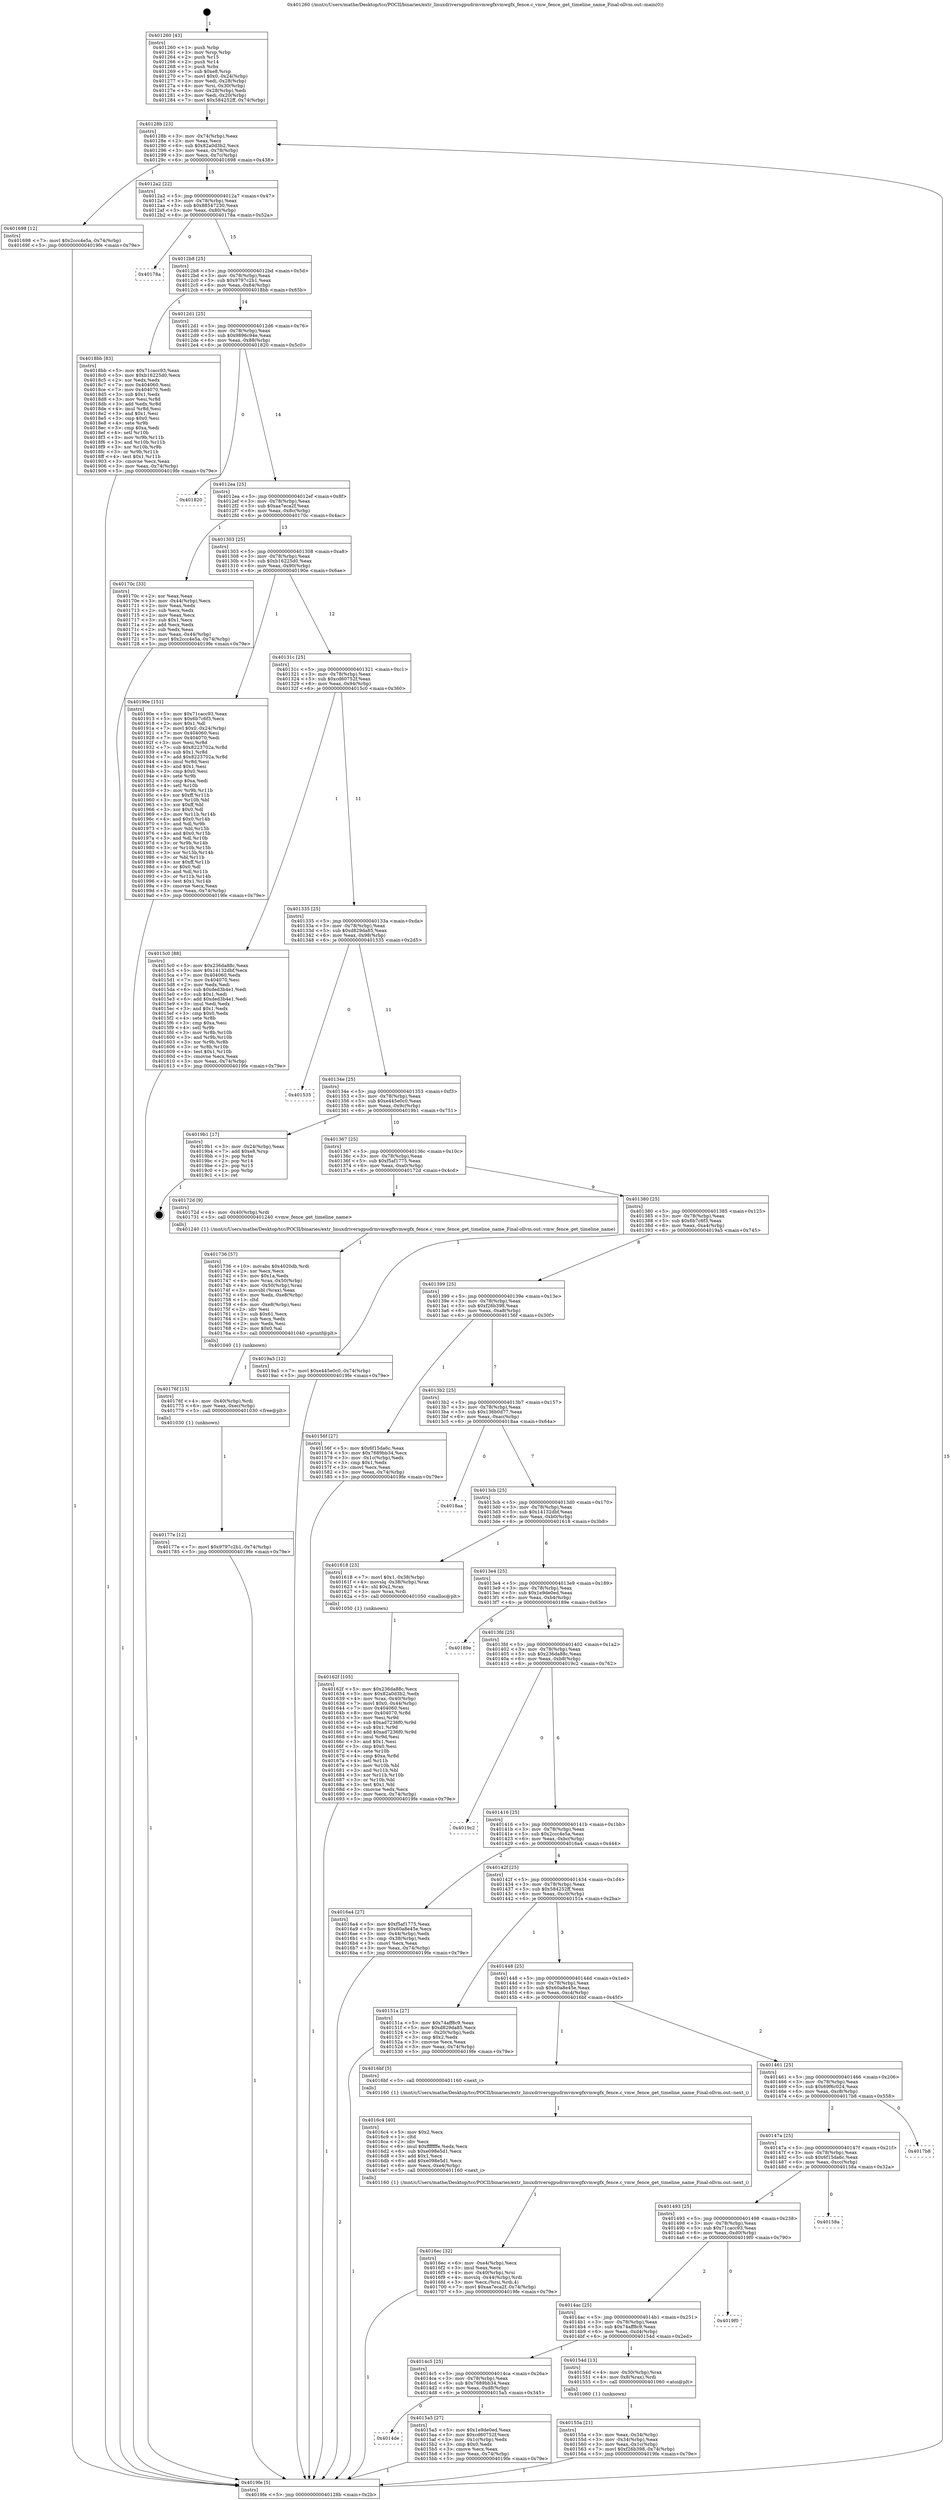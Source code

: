 digraph "0x401260" {
  label = "0x401260 (/mnt/c/Users/mathe/Desktop/tcc/POCII/binaries/extr_linuxdriversgpudrmvmwgfxvmwgfx_fence.c_vmw_fence_get_timeline_name_Final-ollvm.out::main(0))"
  labelloc = "t"
  node[shape=record]

  Entry [label="",width=0.3,height=0.3,shape=circle,fillcolor=black,style=filled]
  "0x40128b" [label="{
     0x40128b [23]\l
     | [instrs]\l
     &nbsp;&nbsp;0x40128b \<+3\>: mov -0x74(%rbp),%eax\l
     &nbsp;&nbsp;0x40128e \<+2\>: mov %eax,%ecx\l
     &nbsp;&nbsp;0x401290 \<+6\>: sub $0x82a0d3b2,%ecx\l
     &nbsp;&nbsp;0x401296 \<+3\>: mov %eax,-0x78(%rbp)\l
     &nbsp;&nbsp;0x401299 \<+3\>: mov %ecx,-0x7c(%rbp)\l
     &nbsp;&nbsp;0x40129c \<+6\>: je 0000000000401698 \<main+0x438\>\l
  }"]
  "0x401698" [label="{
     0x401698 [12]\l
     | [instrs]\l
     &nbsp;&nbsp;0x401698 \<+7\>: movl $0x2ccc4e5a,-0x74(%rbp)\l
     &nbsp;&nbsp;0x40169f \<+5\>: jmp 00000000004019fe \<main+0x79e\>\l
  }"]
  "0x4012a2" [label="{
     0x4012a2 [22]\l
     | [instrs]\l
     &nbsp;&nbsp;0x4012a2 \<+5\>: jmp 00000000004012a7 \<main+0x47\>\l
     &nbsp;&nbsp;0x4012a7 \<+3\>: mov -0x78(%rbp),%eax\l
     &nbsp;&nbsp;0x4012aa \<+5\>: sub $0x88547230,%eax\l
     &nbsp;&nbsp;0x4012af \<+3\>: mov %eax,-0x80(%rbp)\l
     &nbsp;&nbsp;0x4012b2 \<+6\>: je 000000000040178a \<main+0x52a\>\l
  }"]
  Exit [label="",width=0.3,height=0.3,shape=circle,fillcolor=black,style=filled,peripheries=2]
  "0x40178a" [label="{
     0x40178a\l
  }", style=dashed]
  "0x4012b8" [label="{
     0x4012b8 [25]\l
     | [instrs]\l
     &nbsp;&nbsp;0x4012b8 \<+5\>: jmp 00000000004012bd \<main+0x5d\>\l
     &nbsp;&nbsp;0x4012bd \<+3\>: mov -0x78(%rbp),%eax\l
     &nbsp;&nbsp;0x4012c0 \<+5\>: sub $0x9797c2b1,%eax\l
     &nbsp;&nbsp;0x4012c5 \<+6\>: mov %eax,-0x84(%rbp)\l
     &nbsp;&nbsp;0x4012cb \<+6\>: je 00000000004018bb \<main+0x65b\>\l
  }"]
  "0x40177e" [label="{
     0x40177e [12]\l
     | [instrs]\l
     &nbsp;&nbsp;0x40177e \<+7\>: movl $0x9797c2b1,-0x74(%rbp)\l
     &nbsp;&nbsp;0x401785 \<+5\>: jmp 00000000004019fe \<main+0x79e\>\l
  }"]
  "0x4018bb" [label="{
     0x4018bb [83]\l
     | [instrs]\l
     &nbsp;&nbsp;0x4018bb \<+5\>: mov $0x71cacc93,%eax\l
     &nbsp;&nbsp;0x4018c0 \<+5\>: mov $0xb16225d0,%ecx\l
     &nbsp;&nbsp;0x4018c5 \<+2\>: xor %edx,%edx\l
     &nbsp;&nbsp;0x4018c7 \<+7\>: mov 0x404060,%esi\l
     &nbsp;&nbsp;0x4018ce \<+7\>: mov 0x404070,%edi\l
     &nbsp;&nbsp;0x4018d5 \<+3\>: sub $0x1,%edx\l
     &nbsp;&nbsp;0x4018d8 \<+3\>: mov %esi,%r8d\l
     &nbsp;&nbsp;0x4018db \<+3\>: add %edx,%r8d\l
     &nbsp;&nbsp;0x4018de \<+4\>: imul %r8d,%esi\l
     &nbsp;&nbsp;0x4018e2 \<+3\>: and $0x1,%esi\l
     &nbsp;&nbsp;0x4018e5 \<+3\>: cmp $0x0,%esi\l
     &nbsp;&nbsp;0x4018e8 \<+4\>: sete %r9b\l
     &nbsp;&nbsp;0x4018ec \<+3\>: cmp $0xa,%edi\l
     &nbsp;&nbsp;0x4018ef \<+4\>: setl %r10b\l
     &nbsp;&nbsp;0x4018f3 \<+3\>: mov %r9b,%r11b\l
     &nbsp;&nbsp;0x4018f6 \<+3\>: and %r10b,%r11b\l
     &nbsp;&nbsp;0x4018f9 \<+3\>: xor %r10b,%r9b\l
     &nbsp;&nbsp;0x4018fc \<+3\>: or %r9b,%r11b\l
     &nbsp;&nbsp;0x4018ff \<+4\>: test $0x1,%r11b\l
     &nbsp;&nbsp;0x401903 \<+3\>: cmovne %ecx,%eax\l
     &nbsp;&nbsp;0x401906 \<+3\>: mov %eax,-0x74(%rbp)\l
     &nbsp;&nbsp;0x401909 \<+5\>: jmp 00000000004019fe \<main+0x79e\>\l
  }"]
  "0x4012d1" [label="{
     0x4012d1 [25]\l
     | [instrs]\l
     &nbsp;&nbsp;0x4012d1 \<+5\>: jmp 00000000004012d6 \<main+0x76\>\l
     &nbsp;&nbsp;0x4012d6 \<+3\>: mov -0x78(%rbp),%eax\l
     &nbsp;&nbsp;0x4012d9 \<+5\>: sub $0x9896c94e,%eax\l
     &nbsp;&nbsp;0x4012de \<+6\>: mov %eax,-0x88(%rbp)\l
     &nbsp;&nbsp;0x4012e4 \<+6\>: je 0000000000401820 \<main+0x5c0\>\l
  }"]
  "0x40176f" [label="{
     0x40176f [15]\l
     | [instrs]\l
     &nbsp;&nbsp;0x40176f \<+4\>: mov -0x40(%rbp),%rdi\l
     &nbsp;&nbsp;0x401773 \<+6\>: mov %eax,-0xec(%rbp)\l
     &nbsp;&nbsp;0x401779 \<+5\>: call 0000000000401030 \<free@plt\>\l
     | [calls]\l
     &nbsp;&nbsp;0x401030 \{1\} (unknown)\l
  }"]
  "0x401820" [label="{
     0x401820\l
  }", style=dashed]
  "0x4012ea" [label="{
     0x4012ea [25]\l
     | [instrs]\l
     &nbsp;&nbsp;0x4012ea \<+5\>: jmp 00000000004012ef \<main+0x8f\>\l
     &nbsp;&nbsp;0x4012ef \<+3\>: mov -0x78(%rbp),%eax\l
     &nbsp;&nbsp;0x4012f2 \<+5\>: sub $0xaa7eca2f,%eax\l
     &nbsp;&nbsp;0x4012f7 \<+6\>: mov %eax,-0x8c(%rbp)\l
     &nbsp;&nbsp;0x4012fd \<+6\>: je 000000000040170c \<main+0x4ac\>\l
  }"]
  "0x401736" [label="{
     0x401736 [57]\l
     | [instrs]\l
     &nbsp;&nbsp;0x401736 \<+10\>: movabs $0x4020db,%rdi\l
     &nbsp;&nbsp;0x401740 \<+2\>: xor %ecx,%ecx\l
     &nbsp;&nbsp;0x401742 \<+5\>: mov $0x1a,%edx\l
     &nbsp;&nbsp;0x401747 \<+4\>: mov %rax,-0x50(%rbp)\l
     &nbsp;&nbsp;0x40174b \<+4\>: mov -0x50(%rbp),%rax\l
     &nbsp;&nbsp;0x40174f \<+3\>: movsbl (%rax),%eax\l
     &nbsp;&nbsp;0x401752 \<+6\>: mov %edx,-0xe8(%rbp)\l
     &nbsp;&nbsp;0x401758 \<+1\>: cltd\l
     &nbsp;&nbsp;0x401759 \<+6\>: mov -0xe8(%rbp),%esi\l
     &nbsp;&nbsp;0x40175f \<+2\>: idiv %esi\l
     &nbsp;&nbsp;0x401761 \<+3\>: sub $0x61,%ecx\l
     &nbsp;&nbsp;0x401764 \<+2\>: sub %ecx,%edx\l
     &nbsp;&nbsp;0x401766 \<+2\>: mov %edx,%esi\l
     &nbsp;&nbsp;0x401768 \<+2\>: mov $0x0,%al\l
     &nbsp;&nbsp;0x40176a \<+5\>: call 0000000000401040 \<printf@plt\>\l
     | [calls]\l
     &nbsp;&nbsp;0x401040 \{1\} (unknown)\l
  }"]
  "0x40170c" [label="{
     0x40170c [33]\l
     | [instrs]\l
     &nbsp;&nbsp;0x40170c \<+2\>: xor %eax,%eax\l
     &nbsp;&nbsp;0x40170e \<+3\>: mov -0x44(%rbp),%ecx\l
     &nbsp;&nbsp;0x401711 \<+2\>: mov %eax,%edx\l
     &nbsp;&nbsp;0x401713 \<+2\>: sub %ecx,%edx\l
     &nbsp;&nbsp;0x401715 \<+2\>: mov %eax,%ecx\l
     &nbsp;&nbsp;0x401717 \<+3\>: sub $0x1,%ecx\l
     &nbsp;&nbsp;0x40171a \<+2\>: add %ecx,%edx\l
     &nbsp;&nbsp;0x40171c \<+2\>: sub %edx,%eax\l
     &nbsp;&nbsp;0x40171e \<+3\>: mov %eax,-0x44(%rbp)\l
     &nbsp;&nbsp;0x401721 \<+7\>: movl $0x2ccc4e5a,-0x74(%rbp)\l
     &nbsp;&nbsp;0x401728 \<+5\>: jmp 00000000004019fe \<main+0x79e\>\l
  }"]
  "0x401303" [label="{
     0x401303 [25]\l
     | [instrs]\l
     &nbsp;&nbsp;0x401303 \<+5\>: jmp 0000000000401308 \<main+0xa8\>\l
     &nbsp;&nbsp;0x401308 \<+3\>: mov -0x78(%rbp),%eax\l
     &nbsp;&nbsp;0x40130b \<+5\>: sub $0xb16225d0,%eax\l
     &nbsp;&nbsp;0x401310 \<+6\>: mov %eax,-0x90(%rbp)\l
     &nbsp;&nbsp;0x401316 \<+6\>: je 000000000040190e \<main+0x6ae\>\l
  }"]
  "0x4016ec" [label="{
     0x4016ec [32]\l
     | [instrs]\l
     &nbsp;&nbsp;0x4016ec \<+6\>: mov -0xe4(%rbp),%ecx\l
     &nbsp;&nbsp;0x4016f2 \<+3\>: imul %eax,%ecx\l
     &nbsp;&nbsp;0x4016f5 \<+4\>: mov -0x40(%rbp),%rsi\l
     &nbsp;&nbsp;0x4016f9 \<+4\>: movslq -0x44(%rbp),%rdi\l
     &nbsp;&nbsp;0x4016fd \<+3\>: mov %ecx,(%rsi,%rdi,4)\l
     &nbsp;&nbsp;0x401700 \<+7\>: movl $0xaa7eca2f,-0x74(%rbp)\l
     &nbsp;&nbsp;0x401707 \<+5\>: jmp 00000000004019fe \<main+0x79e\>\l
  }"]
  "0x40190e" [label="{
     0x40190e [151]\l
     | [instrs]\l
     &nbsp;&nbsp;0x40190e \<+5\>: mov $0x71cacc93,%eax\l
     &nbsp;&nbsp;0x401913 \<+5\>: mov $0x6b7c6f3,%ecx\l
     &nbsp;&nbsp;0x401918 \<+2\>: mov $0x1,%dl\l
     &nbsp;&nbsp;0x40191a \<+7\>: movl $0x0,-0x24(%rbp)\l
     &nbsp;&nbsp;0x401921 \<+7\>: mov 0x404060,%esi\l
     &nbsp;&nbsp;0x401928 \<+7\>: mov 0x404070,%edi\l
     &nbsp;&nbsp;0x40192f \<+3\>: mov %esi,%r8d\l
     &nbsp;&nbsp;0x401932 \<+7\>: sub $0x8223702a,%r8d\l
     &nbsp;&nbsp;0x401939 \<+4\>: sub $0x1,%r8d\l
     &nbsp;&nbsp;0x40193d \<+7\>: add $0x8223702a,%r8d\l
     &nbsp;&nbsp;0x401944 \<+4\>: imul %r8d,%esi\l
     &nbsp;&nbsp;0x401948 \<+3\>: and $0x1,%esi\l
     &nbsp;&nbsp;0x40194b \<+3\>: cmp $0x0,%esi\l
     &nbsp;&nbsp;0x40194e \<+4\>: sete %r9b\l
     &nbsp;&nbsp;0x401952 \<+3\>: cmp $0xa,%edi\l
     &nbsp;&nbsp;0x401955 \<+4\>: setl %r10b\l
     &nbsp;&nbsp;0x401959 \<+3\>: mov %r9b,%r11b\l
     &nbsp;&nbsp;0x40195c \<+4\>: xor $0xff,%r11b\l
     &nbsp;&nbsp;0x401960 \<+3\>: mov %r10b,%bl\l
     &nbsp;&nbsp;0x401963 \<+3\>: xor $0xff,%bl\l
     &nbsp;&nbsp;0x401966 \<+3\>: xor $0x0,%dl\l
     &nbsp;&nbsp;0x401969 \<+3\>: mov %r11b,%r14b\l
     &nbsp;&nbsp;0x40196c \<+4\>: and $0x0,%r14b\l
     &nbsp;&nbsp;0x401970 \<+3\>: and %dl,%r9b\l
     &nbsp;&nbsp;0x401973 \<+3\>: mov %bl,%r15b\l
     &nbsp;&nbsp;0x401976 \<+4\>: and $0x0,%r15b\l
     &nbsp;&nbsp;0x40197a \<+3\>: and %dl,%r10b\l
     &nbsp;&nbsp;0x40197d \<+3\>: or %r9b,%r14b\l
     &nbsp;&nbsp;0x401980 \<+3\>: or %r10b,%r15b\l
     &nbsp;&nbsp;0x401983 \<+3\>: xor %r15b,%r14b\l
     &nbsp;&nbsp;0x401986 \<+3\>: or %bl,%r11b\l
     &nbsp;&nbsp;0x401989 \<+4\>: xor $0xff,%r11b\l
     &nbsp;&nbsp;0x40198d \<+3\>: or $0x0,%dl\l
     &nbsp;&nbsp;0x401990 \<+3\>: and %dl,%r11b\l
     &nbsp;&nbsp;0x401993 \<+3\>: or %r11b,%r14b\l
     &nbsp;&nbsp;0x401996 \<+4\>: test $0x1,%r14b\l
     &nbsp;&nbsp;0x40199a \<+3\>: cmovne %ecx,%eax\l
     &nbsp;&nbsp;0x40199d \<+3\>: mov %eax,-0x74(%rbp)\l
     &nbsp;&nbsp;0x4019a0 \<+5\>: jmp 00000000004019fe \<main+0x79e\>\l
  }"]
  "0x40131c" [label="{
     0x40131c [25]\l
     | [instrs]\l
     &nbsp;&nbsp;0x40131c \<+5\>: jmp 0000000000401321 \<main+0xc1\>\l
     &nbsp;&nbsp;0x401321 \<+3\>: mov -0x78(%rbp),%eax\l
     &nbsp;&nbsp;0x401324 \<+5\>: sub $0xcd60752f,%eax\l
     &nbsp;&nbsp;0x401329 \<+6\>: mov %eax,-0x94(%rbp)\l
     &nbsp;&nbsp;0x40132f \<+6\>: je 00000000004015c0 \<main+0x360\>\l
  }"]
  "0x4016c4" [label="{
     0x4016c4 [40]\l
     | [instrs]\l
     &nbsp;&nbsp;0x4016c4 \<+5\>: mov $0x2,%ecx\l
     &nbsp;&nbsp;0x4016c9 \<+1\>: cltd\l
     &nbsp;&nbsp;0x4016ca \<+2\>: idiv %ecx\l
     &nbsp;&nbsp;0x4016cc \<+6\>: imul $0xfffffffe,%edx,%ecx\l
     &nbsp;&nbsp;0x4016d2 \<+6\>: sub $0xe098e5d1,%ecx\l
     &nbsp;&nbsp;0x4016d8 \<+3\>: add $0x1,%ecx\l
     &nbsp;&nbsp;0x4016db \<+6\>: add $0xe098e5d1,%ecx\l
     &nbsp;&nbsp;0x4016e1 \<+6\>: mov %ecx,-0xe4(%rbp)\l
     &nbsp;&nbsp;0x4016e7 \<+5\>: call 0000000000401160 \<next_i\>\l
     | [calls]\l
     &nbsp;&nbsp;0x401160 \{1\} (/mnt/c/Users/mathe/Desktop/tcc/POCII/binaries/extr_linuxdriversgpudrmvmwgfxvmwgfx_fence.c_vmw_fence_get_timeline_name_Final-ollvm.out::next_i)\l
  }"]
  "0x4015c0" [label="{
     0x4015c0 [88]\l
     | [instrs]\l
     &nbsp;&nbsp;0x4015c0 \<+5\>: mov $0x236da88c,%eax\l
     &nbsp;&nbsp;0x4015c5 \<+5\>: mov $0x14132dbf,%ecx\l
     &nbsp;&nbsp;0x4015ca \<+7\>: mov 0x404060,%edx\l
     &nbsp;&nbsp;0x4015d1 \<+7\>: mov 0x404070,%esi\l
     &nbsp;&nbsp;0x4015d8 \<+2\>: mov %edx,%edi\l
     &nbsp;&nbsp;0x4015da \<+6\>: sub $0xded3b4e1,%edi\l
     &nbsp;&nbsp;0x4015e0 \<+3\>: sub $0x1,%edi\l
     &nbsp;&nbsp;0x4015e3 \<+6\>: add $0xded3b4e1,%edi\l
     &nbsp;&nbsp;0x4015e9 \<+3\>: imul %edi,%edx\l
     &nbsp;&nbsp;0x4015ec \<+3\>: and $0x1,%edx\l
     &nbsp;&nbsp;0x4015ef \<+3\>: cmp $0x0,%edx\l
     &nbsp;&nbsp;0x4015f2 \<+4\>: sete %r8b\l
     &nbsp;&nbsp;0x4015f6 \<+3\>: cmp $0xa,%esi\l
     &nbsp;&nbsp;0x4015f9 \<+4\>: setl %r9b\l
     &nbsp;&nbsp;0x4015fd \<+3\>: mov %r8b,%r10b\l
     &nbsp;&nbsp;0x401600 \<+3\>: and %r9b,%r10b\l
     &nbsp;&nbsp;0x401603 \<+3\>: xor %r9b,%r8b\l
     &nbsp;&nbsp;0x401606 \<+3\>: or %r8b,%r10b\l
     &nbsp;&nbsp;0x401609 \<+4\>: test $0x1,%r10b\l
     &nbsp;&nbsp;0x40160d \<+3\>: cmovne %ecx,%eax\l
     &nbsp;&nbsp;0x401610 \<+3\>: mov %eax,-0x74(%rbp)\l
     &nbsp;&nbsp;0x401613 \<+5\>: jmp 00000000004019fe \<main+0x79e\>\l
  }"]
  "0x401335" [label="{
     0x401335 [25]\l
     | [instrs]\l
     &nbsp;&nbsp;0x401335 \<+5\>: jmp 000000000040133a \<main+0xda\>\l
     &nbsp;&nbsp;0x40133a \<+3\>: mov -0x78(%rbp),%eax\l
     &nbsp;&nbsp;0x40133d \<+5\>: sub $0xd829da85,%eax\l
     &nbsp;&nbsp;0x401342 \<+6\>: mov %eax,-0x98(%rbp)\l
     &nbsp;&nbsp;0x401348 \<+6\>: je 0000000000401535 \<main+0x2d5\>\l
  }"]
  "0x40162f" [label="{
     0x40162f [105]\l
     | [instrs]\l
     &nbsp;&nbsp;0x40162f \<+5\>: mov $0x236da88c,%ecx\l
     &nbsp;&nbsp;0x401634 \<+5\>: mov $0x82a0d3b2,%edx\l
     &nbsp;&nbsp;0x401639 \<+4\>: mov %rax,-0x40(%rbp)\l
     &nbsp;&nbsp;0x40163d \<+7\>: movl $0x0,-0x44(%rbp)\l
     &nbsp;&nbsp;0x401644 \<+7\>: mov 0x404060,%esi\l
     &nbsp;&nbsp;0x40164b \<+8\>: mov 0x404070,%r8d\l
     &nbsp;&nbsp;0x401653 \<+3\>: mov %esi,%r9d\l
     &nbsp;&nbsp;0x401656 \<+7\>: sub $0xad7236f0,%r9d\l
     &nbsp;&nbsp;0x40165d \<+4\>: sub $0x1,%r9d\l
     &nbsp;&nbsp;0x401661 \<+7\>: add $0xad7236f0,%r9d\l
     &nbsp;&nbsp;0x401668 \<+4\>: imul %r9d,%esi\l
     &nbsp;&nbsp;0x40166c \<+3\>: and $0x1,%esi\l
     &nbsp;&nbsp;0x40166f \<+3\>: cmp $0x0,%esi\l
     &nbsp;&nbsp;0x401672 \<+4\>: sete %r10b\l
     &nbsp;&nbsp;0x401676 \<+4\>: cmp $0xa,%r8d\l
     &nbsp;&nbsp;0x40167a \<+4\>: setl %r11b\l
     &nbsp;&nbsp;0x40167e \<+3\>: mov %r10b,%bl\l
     &nbsp;&nbsp;0x401681 \<+3\>: and %r11b,%bl\l
     &nbsp;&nbsp;0x401684 \<+3\>: xor %r11b,%r10b\l
     &nbsp;&nbsp;0x401687 \<+3\>: or %r10b,%bl\l
     &nbsp;&nbsp;0x40168a \<+3\>: test $0x1,%bl\l
     &nbsp;&nbsp;0x40168d \<+3\>: cmovne %edx,%ecx\l
     &nbsp;&nbsp;0x401690 \<+3\>: mov %ecx,-0x74(%rbp)\l
     &nbsp;&nbsp;0x401693 \<+5\>: jmp 00000000004019fe \<main+0x79e\>\l
  }"]
  "0x401535" [label="{
     0x401535\l
  }", style=dashed]
  "0x40134e" [label="{
     0x40134e [25]\l
     | [instrs]\l
     &nbsp;&nbsp;0x40134e \<+5\>: jmp 0000000000401353 \<main+0xf3\>\l
     &nbsp;&nbsp;0x401353 \<+3\>: mov -0x78(%rbp),%eax\l
     &nbsp;&nbsp;0x401356 \<+5\>: sub $0xe445e0c0,%eax\l
     &nbsp;&nbsp;0x40135b \<+6\>: mov %eax,-0x9c(%rbp)\l
     &nbsp;&nbsp;0x401361 \<+6\>: je 00000000004019b1 \<main+0x751\>\l
  }"]
  "0x4014de" [label="{
     0x4014de\l
  }", style=dashed]
  "0x4019b1" [label="{
     0x4019b1 [17]\l
     | [instrs]\l
     &nbsp;&nbsp;0x4019b1 \<+3\>: mov -0x24(%rbp),%eax\l
     &nbsp;&nbsp;0x4019b4 \<+7\>: add $0xe8,%rsp\l
     &nbsp;&nbsp;0x4019bb \<+1\>: pop %rbx\l
     &nbsp;&nbsp;0x4019bc \<+2\>: pop %r14\l
     &nbsp;&nbsp;0x4019be \<+2\>: pop %r15\l
     &nbsp;&nbsp;0x4019c0 \<+1\>: pop %rbp\l
     &nbsp;&nbsp;0x4019c1 \<+1\>: ret\l
  }"]
  "0x401367" [label="{
     0x401367 [25]\l
     | [instrs]\l
     &nbsp;&nbsp;0x401367 \<+5\>: jmp 000000000040136c \<main+0x10c\>\l
     &nbsp;&nbsp;0x40136c \<+3\>: mov -0x78(%rbp),%eax\l
     &nbsp;&nbsp;0x40136f \<+5\>: sub $0xf5af1775,%eax\l
     &nbsp;&nbsp;0x401374 \<+6\>: mov %eax,-0xa0(%rbp)\l
     &nbsp;&nbsp;0x40137a \<+6\>: je 000000000040172d \<main+0x4cd\>\l
  }"]
  "0x4015a5" [label="{
     0x4015a5 [27]\l
     | [instrs]\l
     &nbsp;&nbsp;0x4015a5 \<+5\>: mov $0x1e9de0ed,%eax\l
     &nbsp;&nbsp;0x4015aa \<+5\>: mov $0xcd60752f,%ecx\l
     &nbsp;&nbsp;0x4015af \<+3\>: mov -0x1c(%rbp),%edx\l
     &nbsp;&nbsp;0x4015b2 \<+3\>: cmp $0x0,%edx\l
     &nbsp;&nbsp;0x4015b5 \<+3\>: cmove %ecx,%eax\l
     &nbsp;&nbsp;0x4015b8 \<+3\>: mov %eax,-0x74(%rbp)\l
     &nbsp;&nbsp;0x4015bb \<+5\>: jmp 00000000004019fe \<main+0x79e\>\l
  }"]
  "0x40172d" [label="{
     0x40172d [9]\l
     | [instrs]\l
     &nbsp;&nbsp;0x40172d \<+4\>: mov -0x40(%rbp),%rdi\l
     &nbsp;&nbsp;0x401731 \<+5\>: call 0000000000401240 \<vmw_fence_get_timeline_name\>\l
     | [calls]\l
     &nbsp;&nbsp;0x401240 \{1\} (/mnt/c/Users/mathe/Desktop/tcc/POCII/binaries/extr_linuxdriversgpudrmvmwgfxvmwgfx_fence.c_vmw_fence_get_timeline_name_Final-ollvm.out::vmw_fence_get_timeline_name)\l
  }"]
  "0x401380" [label="{
     0x401380 [25]\l
     | [instrs]\l
     &nbsp;&nbsp;0x401380 \<+5\>: jmp 0000000000401385 \<main+0x125\>\l
     &nbsp;&nbsp;0x401385 \<+3\>: mov -0x78(%rbp),%eax\l
     &nbsp;&nbsp;0x401388 \<+5\>: sub $0x6b7c6f3,%eax\l
     &nbsp;&nbsp;0x40138d \<+6\>: mov %eax,-0xa4(%rbp)\l
     &nbsp;&nbsp;0x401393 \<+6\>: je 00000000004019a5 \<main+0x745\>\l
  }"]
  "0x40155a" [label="{
     0x40155a [21]\l
     | [instrs]\l
     &nbsp;&nbsp;0x40155a \<+3\>: mov %eax,-0x34(%rbp)\l
     &nbsp;&nbsp;0x40155d \<+3\>: mov -0x34(%rbp),%eax\l
     &nbsp;&nbsp;0x401560 \<+3\>: mov %eax,-0x1c(%rbp)\l
     &nbsp;&nbsp;0x401563 \<+7\>: movl $0xf26b398,-0x74(%rbp)\l
     &nbsp;&nbsp;0x40156a \<+5\>: jmp 00000000004019fe \<main+0x79e\>\l
  }"]
  "0x4019a5" [label="{
     0x4019a5 [12]\l
     | [instrs]\l
     &nbsp;&nbsp;0x4019a5 \<+7\>: movl $0xe445e0c0,-0x74(%rbp)\l
     &nbsp;&nbsp;0x4019ac \<+5\>: jmp 00000000004019fe \<main+0x79e\>\l
  }"]
  "0x401399" [label="{
     0x401399 [25]\l
     | [instrs]\l
     &nbsp;&nbsp;0x401399 \<+5\>: jmp 000000000040139e \<main+0x13e\>\l
     &nbsp;&nbsp;0x40139e \<+3\>: mov -0x78(%rbp),%eax\l
     &nbsp;&nbsp;0x4013a1 \<+5\>: sub $0xf26b398,%eax\l
     &nbsp;&nbsp;0x4013a6 \<+6\>: mov %eax,-0xa8(%rbp)\l
     &nbsp;&nbsp;0x4013ac \<+6\>: je 000000000040156f \<main+0x30f\>\l
  }"]
  "0x4014c5" [label="{
     0x4014c5 [25]\l
     | [instrs]\l
     &nbsp;&nbsp;0x4014c5 \<+5\>: jmp 00000000004014ca \<main+0x26a\>\l
     &nbsp;&nbsp;0x4014ca \<+3\>: mov -0x78(%rbp),%eax\l
     &nbsp;&nbsp;0x4014cd \<+5\>: sub $0x7689bb34,%eax\l
     &nbsp;&nbsp;0x4014d2 \<+6\>: mov %eax,-0xd8(%rbp)\l
     &nbsp;&nbsp;0x4014d8 \<+6\>: je 00000000004015a5 \<main+0x345\>\l
  }"]
  "0x40156f" [label="{
     0x40156f [27]\l
     | [instrs]\l
     &nbsp;&nbsp;0x40156f \<+5\>: mov $0x6f15da6c,%eax\l
     &nbsp;&nbsp;0x401574 \<+5\>: mov $0x7689bb34,%ecx\l
     &nbsp;&nbsp;0x401579 \<+3\>: mov -0x1c(%rbp),%edx\l
     &nbsp;&nbsp;0x40157c \<+3\>: cmp $0x1,%edx\l
     &nbsp;&nbsp;0x40157f \<+3\>: cmovl %ecx,%eax\l
     &nbsp;&nbsp;0x401582 \<+3\>: mov %eax,-0x74(%rbp)\l
     &nbsp;&nbsp;0x401585 \<+5\>: jmp 00000000004019fe \<main+0x79e\>\l
  }"]
  "0x4013b2" [label="{
     0x4013b2 [25]\l
     | [instrs]\l
     &nbsp;&nbsp;0x4013b2 \<+5\>: jmp 00000000004013b7 \<main+0x157\>\l
     &nbsp;&nbsp;0x4013b7 \<+3\>: mov -0x78(%rbp),%eax\l
     &nbsp;&nbsp;0x4013ba \<+5\>: sub $0x136b0d77,%eax\l
     &nbsp;&nbsp;0x4013bf \<+6\>: mov %eax,-0xac(%rbp)\l
     &nbsp;&nbsp;0x4013c5 \<+6\>: je 00000000004018aa \<main+0x64a\>\l
  }"]
  "0x40154d" [label="{
     0x40154d [13]\l
     | [instrs]\l
     &nbsp;&nbsp;0x40154d \<+4\>: mov -0x30(%rbp),%rax\l
     &nbsp;&nbsp;0x401551 \<+4\>: mov 0x8(%rax),%rdi\l
     &nbsp;&nbsp;0x401555 \<+5\>: call 0000000000401060 \<atoi@plt\>\l
     | [calls]\l
     &nbsp;&nbsp;0x401060 \{1\} (unknown)\l
  }"]
  "0x4018aa" [label="{
     0x4018aa\l
  }", style=dashed]
  "0x4013cb" [label="{
     0x4013cb [25]\l
     | [instrs]\l
     &nbsp;&nbsp;0x4013cb \<+5\>: jmp 00000000004013d0 \<main+0x170\>\l
     &nbsp;&nbsp;0x4013d0 \<+3\>: mov -0x78(%rbp),%eax\l
     &nbsp;&nbsp;0x4013d3 \<+5\>: sub $0x14132dbf,%eax\l
     &nbsp;&nbsp;0x4013d8 \<+6\>: mov %eax,-0xb0(%rbp)\l
     &nbsp;&nbsp;0x4013de \<+6\>: je 0000000000401618 \<main+0x3b8\>\l
  }"]
  "0x4014ac" [label="{
     0x4014ac [25]\l
     | [instrs]\l
     &nbsp;&nbsp;0x4014ac \<+5\>: jmp 00000000004014b1 \<main+0x251\>\l
     &nbsp;&nbsp;0x4014b1 \<+3\>: mov -0x78(%rbp),%eax\l
     &nbsp;&nbsp;0x4014b4 \<+5\>: sub $0x74aff8c9,%eax\l
     &nbsp;&nbsp;0x4014b9 \<+6\>: mov %eax,-0xd4(%rbp)\l
     &nbsp;&nbsp;0x4014bf \<+6\>: je 000000000040154d \<main+0x2ed\>\l
  }"]
  "0x401618" [label="{
     0x401618 [23]\l
     | [instrs]\l
     &nbsp;&nbsp;0x401618 \<+7\>: movl $0x1,-0x38(%rbp)\l
     &nbsp;&nbsp;0x40161f \<+4\>: movslq -0x38(%rbp),%rax\l
     &nbsp;&nbsp;0x401623 \<+4\>: shl $0x2,%rax\l
     &nbsp;&nbsp;0x401627 \<+3\>: mov %rax,%rdi\l
     &nbsp;&nbsp;0x40162a \<+5\>: call 0000000000401050 \<malloc@plt\>\l
     | [calls]\l
     &nbsp;&nbsp;0x401050 \{1\} (unknown)\l
  }"]
  "0x4013e4" [label="{
     0x4013e4 [25]\l
     | [instrs]\l
     &nbsp;&nbsp;0x4013e4 \<+5\>: jmp 00000000004013e9 \<main+0x189\>\l
     &nbsp;&nbsp;0x4013e9 \<+3\>: mov -0x78(%rbp),%eax\l
     &nbsp;&nbsp;0x4013ec \<+5\>: sub $0x1e9de0ed,%eax\l
     &nbsp;&nbsp;0x4013f1 \<+6\>: mov %eax,-0xb4(%rbp)\l
     &nbsp;&nbsp;0x4013f7 \<+6\>: je 000000000040189e \<main+0x63e\>\l
  }"]
  "0x4019f0" [label="{
     0x4019f0\l
  }", style=dashed]
  "0x40189e" [label="{
     0x40189e\l
  }", style=dashed]
  "0x4013fd" [label="{
     0x4013fd [25]\l
     | [instrs]\l
     &nbsp;&nbsp;0x4013fd \<+5\>: jmp 0000000000401402 \<main+0x1a2\>\l
     &nbsp;&nbsp;0x401402 \<+3\>: mov -0x78(%rbp),%eax\l
     &nbsp;&nbsp;0x401405 \<+5\>: sub $0x236da88c,%eax\l
     &nbsp;&nbsp;0x40140a \<+6\>: mov %eax,-0xb8(%rbp)\l
     &nbsp;&nbsp;0x401410 \<+6\>: je 00000000004019c2 \<main+0x762\>\l
  }"]
  "0x401493" [label="{
     0x401493 [25]\l
     | [instrs]\l
     &nbsp;&nbsp;0x401493 \<+5\>: jmp 0000000000401498 \<main+0x238\>\l
     &nbsp;&nbsp;0x401498 \<+3\>: mov -0x78(%rbp),%eax\l
     &nbsp;&nbsp;0x40149b \<+5\>: sub $0x71cacc93,%eax\l
     &nbsp;&nbsp;0x4014a0 \<+6\>: mov %eax,-0xd0(%rbp)\l
     &nbsp;&nbsp;0x4014a6 \<+6\>: je 00000000004019f0 \<main+0x790\>\l
  }"]
  "0x4019c2" [label="{
     0x4019c2\l
  }", style=dashed]
  "0x401416" [label="{
     0x401416 [25]\l
     | [instrs]\l
     &nbsp;&nbsp;0x401416 \<+5\>: jmp 000000000040141b \<main+0x1bb\>\l
     &nbsp;&nbsp;0x40141b \<+3\>: mov -0x78(%rbp),%eax\l
     &nbsp;&nbsp;0x40141e \<+5\>: sub $0x2ccc4e5a,%eax\l
     &nbsp;&nbsp;0x401423 \<+6\>: mov %eax,-0xbc(%rbp)\l
     &nbsp;&nbsp;0x401429 \<+6\>: je 00000000004016a4 \<main+0x444\>\l
  }"]
  "0x40158a" [label="{
     0x40158a\l
  }", style=dashed]
  "0x4016a4" [label="{
     0x4016a4 [27]\l
     | [instrs]\l
     &nbsp;&nbsp;0x4016a4 \<+5\>: mov $0xf5af1775,%eax\l
     &nbsp;&nbsp;0x4016a9 \<+5\>: mov $0x60a8e45e,%ecx\l
     &nbsp;&nbsp;0x4016ae \<+3\>: mov -0x44(%rbp),%edx\l
     &nbsp;&nbsp;0x4016b1 \<+3\>: cmp -0x38(%rbp),%edx\l
     &nbsp;&nbsp;0x4016b4 \<+3\>: cmovl %ecx,%eax\l
     &nbsp;&nbsp;0x4016b7 \<+3\>: mov %eax,-0x74(%rbp)\l
     &nbsp;&nbsp;0x4016ba \<+5\>: jmp 00000000004019fe \<main+0x79e\>\l
  }"]
  "0x40142f" [label="{
     0x40142f [25]\l
     | [instrs]\l
     &nbsp;&nbsp;0x40142f \<+5\>: jmp 0000000000401434 \<main+0x1d4\>\l
     &nbsp;&nbsp;0x401434 \<+3\>: mov -0x78(%rbp),%eax\l
     &nbsp;&nbsp;0x401437 \<+5\>: sub $0x584252ff,%eax\l
     &nbsp;&nbsp;0x40143c \<+6\>: mov %eax,-0xc0(%rbp)\l
     &nbsp;&nbsp;0x401442 \<+6\>: je 000000000040151a \<main+0x2ba\>\l
  }"]
  "0x40147a" [label="{
     0x40147a [25]\l
     | [instrs]\l
     &nbsp;&nbsp;0x40147a \<+5\>: jmp 000000000040147f \<main+0x21f\>\l
     &nbsp;&nbsp;0x40147f \<+3\>: mov -0x78(%rbp),%eax\l
     &nbsp;&nbsp;0x401482 \<+5\>: sub $0x6f15da6c,%eax\l
     &nbsp;&nbsp;0x401487 \<+6\>: mov %eax,-0xcc(%rbp)\l
     &nbsp;&nbsp;0x40148d \<+6\>: je 000000000040158a \<main+0x32a\>\l
  }"]
  "0x40151a" [label="{
     0x40151a [27]\l
     | [instrs]\l
     &nbsp;&nbsp;0x40151a \<+5\>: mov $0x74aff8c9,%eax\l
     &nbsp;&nbsp;0x40151f \<+5\>: mov $0xd829da85,%ecx\l
     &nbsp;&nbsp;0x401524 \<+3\>: mov -0x20(%rbp),%edx\l
     &nbsp;&nbsp;0x401527 \<+3\>: cmp $0x2,%edx\l
     &nbsp;&nbsp;0x40152a \<+3\>: cmovne %ecx,%eax\l
     &nbsp;&nbsp;0x40152d \<+3\>: mov %eax,-0x74(%rbp)\l
     &nbsp;&nbsp;0x401530 \<+5\>: jmp 00000000004019fe \<main+0x79e\>\l
  }"]
  "0x401448" [label="{
     0x401448 [25]\l
     | [instrs]\l
     &nbsp;&nbsp;0x401448 \<+5\>: jmp 000000000040144d \<main+0x1ed\>\l
     &nbsp;&nbsp;0x40144d \<+3\>: mov -0x78(%rbp),%eax\l
     &nbsp;&nbsp;0x401450 \<+5\>: sub $0x60a8e45e,%eax\l
     &nbsp;&nbsp;0x401455 \<+6\>: mov %eax,-0xc4(%rbp)\l
     &nbsp;&nbsp;0x40145b \<+6\>: je 00000000004016bf \<main+0x45f\>\l
  }"]
  "0x4019fe" [label="{
     0x4019fe [5]\l
     | [instrs]\l
     &nbsp;&nbsp;0x4019fe \<+5\>: jmp 000000000040128b \<main+0x2b\>\l
  }"]
  "0x401260" [label="{
     0x401260 [43]\l
     | [instrs]\l
     &nbsp;&nbsp;0x401260 \<+1\>: push %rbp\l
     &nbsp;&nbsp;0x401261 \<+3\>: mov %rsp,%rbp\l
     &nbsp;&nbsp;0x401264 \<+2\>: push %r15\l
     &nbsp;&nbsp;0x401266 \<+2\>: push %r14\l
     &nbsp;&nbsp;0x401268 \<+1\>: push %rbx\l
     &nbsp;&nbsp;0x401269 \<+7\>: sub $0xe8,%rsp\l
     &nbsp;&nbsp;0x401270 \<+7\>: movl $0x0,-0x24(%rbp)\l
     &nbsp;&nbsp;0x401277 \<+3\>: mov %edi,-0x28(%rbp)\l
     &nbsp;&nbsp;0x40127a \<+4\>: mov %rsi,-0x30(%rbp)\l
     &nbsp;&nbsp;0x40127e \<+3\>: mov -0x28(%rbp),%edi\l
     &nbsp;&nbsp;0x401281 \<+3\>: mov %edi,-0x20(%rbp)\l
     &nbsp;&nbsp;0x401284 \<+7\>: movl $0x584252ff,-0x74(%rbp)\l
  }"]
  "0x4017b8" [label="{
     0x4017b8\l
  }", style=dashed]
  "0x4016bf" [label="{
     0x4016bf [5]\l
     | [instrs]\l
     &nbsp;&nbsp;0x4016bf \<+5\>: call 0000000000401160 \<next_i\>\l
     | [calls]\l
     &nbsp;&nbsp;0x401160 \{1\} (/mnt/c/Users/mathe/Desktop/tcc/POCII/binaries/extr_linuxdriversgpudrmvmwgfxvmwgfx_fence.c_vmw_fence_get_timeline_name_Final-ollvm.out::next_i)\l
  }"]
  "0x401461" [label="{
     0x401461 [25]\l
     | [instrs]\l
     &nbsp;&nbsp;0x401461 \<+5\>: jmp 0000000000401466 \<main+0x206\>\l
     &nbsp;&nbsp;0x401466 \<+3\>: mov -0x78(%rbp),%eax\l
     &nbsp;&nbsp;0x401469 \<+5\>: sub $0x69f6c024,%eax\l
     &nbsp;&nbsp;0x40146e \<+6\>: mov %eax,-0xc8(%rbp)\l
     &nbsp;&nbsp;0x401474 \<+6\>: je 00000000004017b8 \<main+0x558\>\l
  }"]
  Entry -> "0x401260" [label=" 1"]
  "0x40128b" -> "0x401698" [label=" 1"]
  "0x40128b" -> "0x4012a2" [label=" 15"]
  "0x4019b1" -> Exit [label=" 1"]
  "0x4012a2" -> "0x40178a" [label=" 0"]
  "0x4012a2" -> "0x4012b8" [label=" 15"]
  "0x4019a5" -> "0x4019fe" [label=" 1"]
  "0x4012b8" -> "0x4018bb" [label=" 1"]
  "0x4012b8" -> "0x4012d1" [label=" 14"]
  "0x40190e" -> "0x4019fe" [label=" 1"]
  "0x4012d1" -> "0x401820" [label=" 0"]
  "0x4012d1" -> "0x4012ea" [label=" 14"]
  "0x4018bb" -> "0x4019fe" [label=" 1"]
  "0x4012ea" -> "0x40170c" [label=" 1"]
  "0x4012ea" -> "0x401303" [label=" 13"]
  "0x40177e" -> "0x4019fe" [label=" 1"]
  "0x401303" -> "0x40190e" [label=" 1"]
  "0x401303" -> "0x40131c" [label=" 12"]
  "0x40176f" -> "0x40177e" [label=" 1"]
  "0x40131c" -> "0x4015c0" [label=" 1"]
  "0x40131c" -> "0x401335" [label=" 11"]
  "0x401736" -> "0x40176f" [label=" 1"]
  "0x401335" -> "0x401535" [label=" 0"]
  "0x401335" -> "0x40134e" [label=" 11"]
  "0x40172d" -> "0x401736" [label=" 1"]
  "0x40134e" -> "0x4019b1" [label=" 1"]
  "0x40134e" -> "0x401367" [label=" 10"]
  "0x40170c" -> "0x4019fe" [label=" 1"]
  "0x401367" -> "0x40172d" [label=" 1"]
  "0x401367" -> "0x401380" [label=" 9"]
  "0x4016ec" -> "0x4019fe" [label=" 1"]
  "0x401380" -> "0x4019a5" [label=" 1"]
  "0x401380" -> "0x401399" [label=" 8"]
  "0x4016bf" -> "0x4016c4" [label=" 1"]
  "0x401399" -> "0x40156f" [label=" 1"]
  "0x401399" -> "0x4013b2" [label=" 7"]
  "0x4016a4" -> "0x4019fe" [label=" 2"]
  "0x4013b2" -> "0x4018aa" [label=" 0"]
  "0x4013b2" -> "0x4013cb" [label=" 7"]
  "0x401698" -> "0x4019fe" [label=" 1"]
  "0x4013cb" -> "0x401618" [label=" 1"]
  "0x4013cb" -> "0x4013e4" [label=" 6"]
  "0x401618" -> "0x40162f" [label=" 1"]
  "0x4013e4" -> "0x40189e" [label=" 0"]
  "0x4013e4" -> "0x4013fd" [label=" 6"]
  "0x4015c0" -> "0x4019fe" [label=" 1"]
  "0x4013fd" -> "0x4019c2" [label=" 0"]
  "0x4013fd" -> "0x401416" [label=" 6"]
  "0x4014c5" -> "0x4014de" [label=" 0"]
  "0x401416" -> "0x4016a4" [label=" 2"]
  "0x401416" -> "0x40142f" [label=" 4"]
  "0x4014c5" -> "0x4015a5" [label=" 1"]
  "0x40142f" -> "0x40151a" [label=" 1"]
  "0x40142f" -> "0x401448" [label=" 3"]
  "0x40151a" -> "0x4019fe" [label=" 1"]
  "0x401260" -> "0x40128b" [label=" 1"]
  "0x4019fe" -> "0x40128b" [label=" 15"]
  "0x40156f" -> "0x4019fe" [label=" 1"]
  "0x401448" -> "0x4016bf" [label=" 1"]
  "0x401448" -> "0x401461" [label=" 2"]
  "0x40155a" -> "0x4019fe" [label=" 1"]
  "0x401461" -> "0x4017b8" [label=" 0"]
  "0x401461" -> "0x40147a" [label=" 2"]
  "0x4016c4" -> "0x4016ec" [label=" 1"]
  "0x40147a" -> "0x40158a" [label=" 0"]
  "0x40147a" -> "0x401493" [label=" 2"]
  "0x4015a5" -> "0x4019fe" [label=" 1"]
  "0x401493" -> "0x4019f0" [label=" 0"]
  "0x401493" -> "0x4014ac" [label=" 2"]
  "0x40162f" -> "0x4019fe" [label=" 1"]
  "0x4014ac" -> "0x40154d" [label=" 1"]
  "0x4014ac" -> "0x4014c5" [label=" 1"]
  "0x40154d" -> "0x40155a" [label=" 1"]
}
